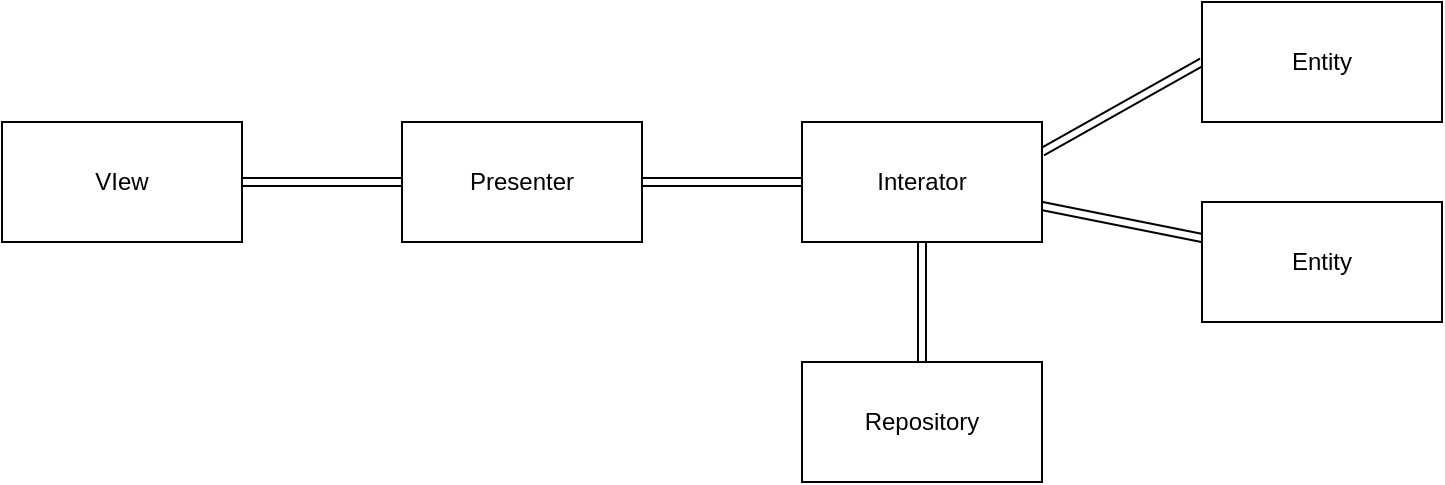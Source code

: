 <mxfile version="22.0.6" type="github">
  <diagram name="Page-1" id="ivUg0w3_KEzgv5sulLjV">
    <mxGraphModel dx="1050" dy="574" grid="1" gridSize="10" guides="1" tooltips="1" connect="1" arrows="1" fold="1" page="1" pageScale="1" pageWidth="850" pageHeight="1100" math="0" shadow="0">
      <root>
        <mxCell id="0" />
        <mxCell id="1" parent="0" />
        <mxCell id="SAogeBl9PGHRehqJxf2d-10" value="" style="edgeStyle=orthogonalEdgeStyle;rounded=0;orthogonalLoop=1;jettySize=auto;html=1;fontFamily=Helvetica;fontSize=12;fontColor=default;shape=link;" edge="1" parent="1" source="SAogeBl9PGHRehqJxf2d-2" target="SAogeBl9PGHRehqJxf2d-3">
          <mxGeometry relative="1" as="geometry" />
        </mxCell>
        <mxCell id="SAogeBl9PGHRehqJxf2d-2" value="Presenter" style="rounded=0;whiteSpace=wrap;html=1;" vertex="1" parent="1">
          <mxGeometry x="240" y="260" width="120" height="60" as="geometry" />
        </mxCell>
        <mxCell id="SAogeBl9PGHRehqJxf2d-11" value="" style="rounded=0;orthogonalLoop=1;jettySize=auto;html=1;fontFamily=Helvetica;fontSize=12;fontColor=default;shape=link;" edge="1" parent="1" source="SAogeBl9PGHRehqJxf2d-3" target="SAogeBl9PGHRehqJxf2d-5">
          <mxGeometry relative="1" as="geometry" />
        </mxCell>
        <mxCell id="SAogeBl9PGHRehqJxf2d-13" style="rounded=0;orthogonalLoop=1;jettySize=auto;html=1;exitX=1;exitY=0.25;exitDx=0;exitDy=0;entryX=0;entryY=0.5;entryDx=0;entryDy=0;fontFamily=Helvetica;fontSize=12;fontColor=default;shape=link;" edge="1" parent="1" source="SAogeBl9PGHRehqJxf2d-3" target="SAogeBl9PGHRehqJxf2d-4">
          <mxGeometry relative="1" as="geometry" />
        </mxCell>
        <mxCell id="SAogeBl9PGHRehqJxf2d-14" value="" style="edgeStyle=orthogonalEdgeStyle;rounded=0;orthogonalLoop=1;jettySize=auto;html=1;fontFamily=Helvetica;fontSize=12;fontColor=default;shape=link;" edge="1" parent="1" source="SAogeBl9PGHRehqJxf2d-3" target="SAogeBl9PGHRehqJxf2d-8">
          <mxGeometry relative="1" as="geometry" />
        </mxCell>
        <mxCell id="SAogeBl9PGHRehqJxf2d-3" value="Interator" style="rounded=0;whiteSpace=wrap;html=1;" vertex="1" parent="1">
          <mxGeometry x="440" y="260" width="120" height="60" as="geometry" />
        </mxCell>
        <mxCell id="SAogeBl9PGHRehqJxf2d-4" value="Entity" style="rounded=0;whiteSpace=wrap;html=1;" vertex="1" parent="1">
          <mxGeometry x="640" y="200" width="120" height="60" as="geometry" />
        </mxCell>
        <mxCell id="SAogeBl9PGHRehqJxf2d-5" value="Entity" style="rounded=0;whiteSpace=wrap;html=1;" vertex="1" parent="1">
          <mxGeometry x="640" y="300" width="120" height="60" as="geometry" />
        </mxCell>
        <mxCell id="SAogeBl9PGHRehqJxf2d-9" value="" style="edgeStyle=orthogonalEdgeStyle;rounded=0;orthogonalLoop=1;jettySize=auto;html=1;fontFamily=Helvetica;fontSize=12;fontColor=default;shape=link;" edge="1" parent="1" source="SAogeBl9PGHRehqJxf2d-1" target="SAogeBl9PGHRehqJxf2d-2">
          <mxGeometry relative="1" as="geometry">
            <Array as="points">
              <mxPoint x="240" y="290" />
              <mxPoint x="240" y="290" />
            </Array>
          </mxGeometry>
        </mxCell>
        <object label="VIew" id="SAogeBl9PGHRehqJxf2d-1">
          <mxCell style="rounded=0;whiteSpace=wrap;html=1;" vertex="1" parent="1">
            <mxGeometry x="40" y="260" width="120" height="60" as="geometry" />
          </mxCell>
        </object>
        <mxCell id="SAogeBl9PGHRehqJxf2d-8" value="Repository" style="rounded=0;whiteSpace=wrap;html=1;strokeColor=default;align=center;verticalAlign=middle;fontFamily=Helvetica;fontSize=12;fontColor=default;fillColor=default;" vertex="1" parent="1">
          <mxGeometry x="440" y="380" width="120" height="60" as="geometry" />
        </mxCell>
      </root>
    </mxGraphModel>
  </diagram>
</mxfile>
